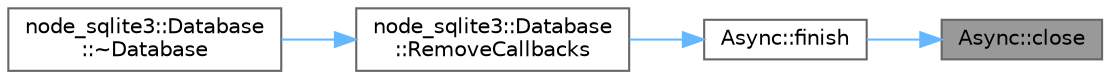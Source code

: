 digraph "Async::close"
{
 // LATEX_PDF_SIZE
  bgcolor="transparent";
  edge [fontname=Helvetica,fontsize=10,labelfontname=Helvetica,labelfontsize=10];
  node [fontname=Helvetica,fontsize=10,shape=box,height=0.2,width=0.4];
  rankdir="RL";
  Node1 [id="Node000001",label="Async::close",height=0.2,width=0.4,color="gray40", fillcolor="grey60", style="filled", fontcolor="black",tooltip=" "];
  Node1 -> Node2 [id="edge7_Node000001_Node000002",dir="back",color="steelblue1",style="solid",tooltip=" "];
  Node2 [id="Node000002",label="Async::finish",height=0.2,width=0.4,color="grey40", fillcolor="white", style="filled",URL="$class_async.html#a49d312d265f7601ed213ded041e53e91",tooltip=" "];
  Node2 -> Node3 [id="edge8_Node000002_Node000003",dir="back",color="steelblue1",style="solid",tooltip=" "];
  Node3 [id="Node000003",label="node_sqlite3::Database\l::RemoveCallbacks",height=0.2,width=0.4,color="grey40", fillcolor="white", style="filled",URL="$classnode__sqlite3_1_1_database.html#a029b6555983a63150ea2fd38014af0dd",tooltip=" "];
  Node3 -> Node4 [id="edge9_Node000003_Node000004",dir="back",color="steelblue1",style="solid",tooltip=" "];
  Node4 [id="Node000004",label="node_sqlite3::Database\l::~Database",height=0.2,width=0.4,color="grey40", fillcolor="white", style="filled",URL="$classnode__sqlite3_1_1_database.html#a5b3812208c367e678296fc22d08e4882",tooltip=" "];
}
